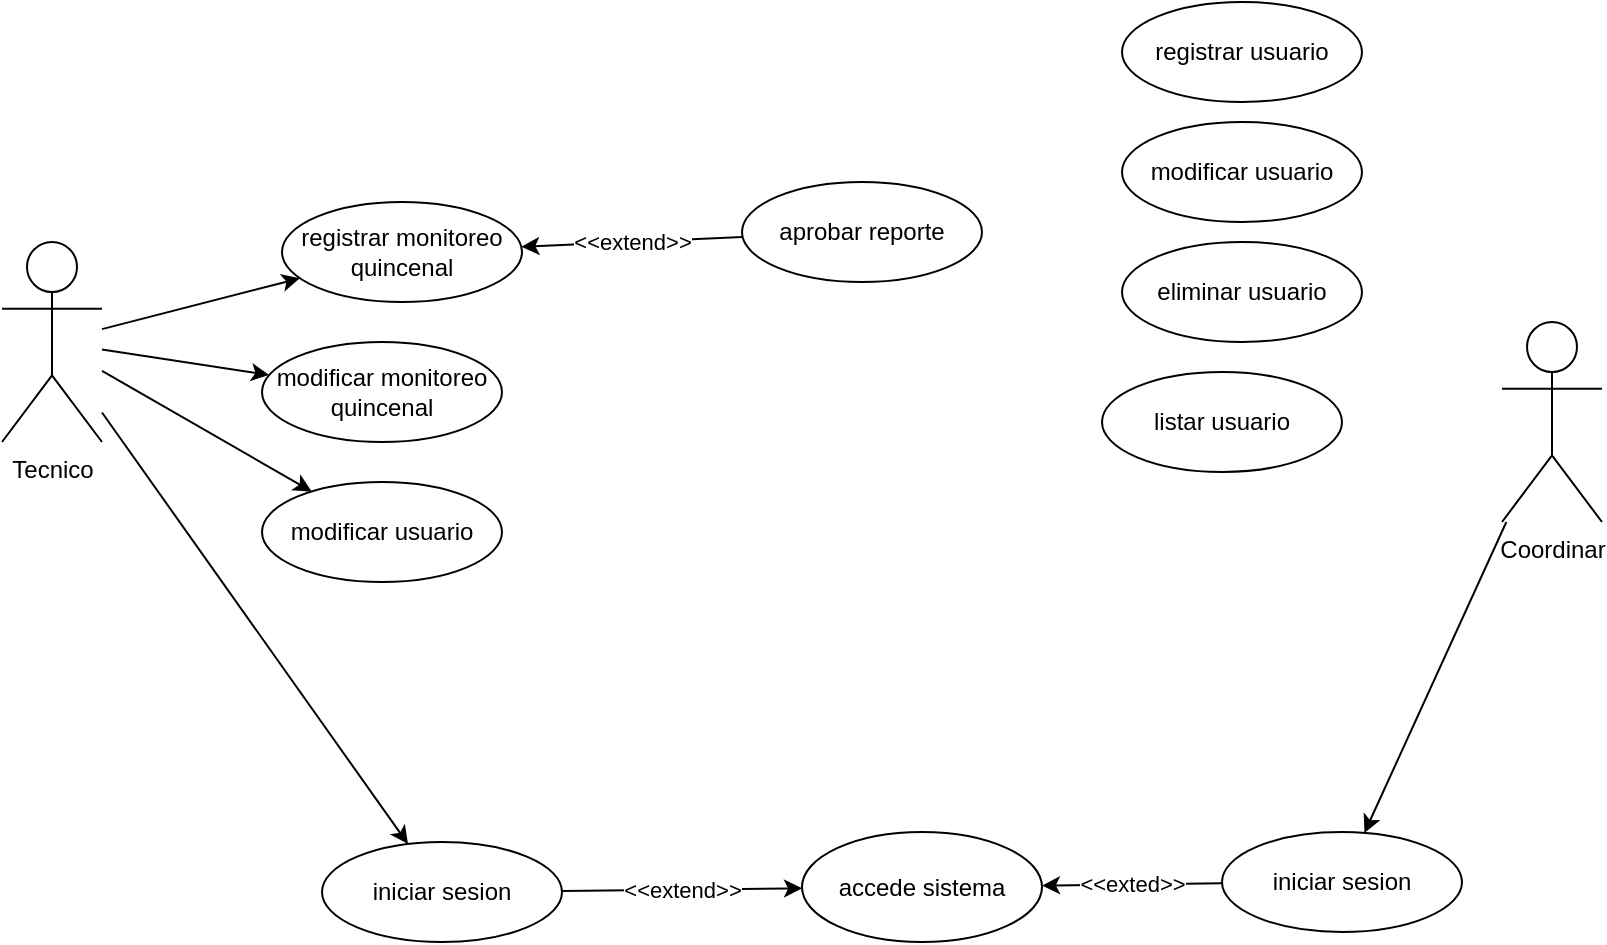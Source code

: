 <mxfile>
    <diagram id="u5rJVR3I6uRly9Z14s17" name="usesCaseOblivion">
        <mxGraphModel dx="784" dy="317" grid="1" gridSize="10" guides="1" tooltips="1" connect="1" arrows="1" fold="1" page="1" pageScale="1" pageWidth="827" pageHeight="1169" math="0" shadow="0">
            <root>
                <mxCell id="0"/>
                <mxCell id="1" parent="0"/>
                <mxCell id="1W9r8MoCh_ZaJ-FU2TnW-8" style="rounded=0;orthogonalLoop=1;jettySize=auto;html=1;" parent="1" source="2" target="1W9r8MoCh_ZaJ-FU2TnW-3" edge="1">
                    <mxGeometry relative="1" as="geometry"/>
                </mxCell>
                <mxCell id="1W9r8MoCh_ZaJ-FU2TnW-9" style="edgeStyle=none;rounded=0;orthogonalLoop=1;jettySize=auto;html=1;" parent="1" source="2" target="1W9r8MoCh_ZaJ-FU2TnW-4" edge="1">
                    <mxGeometry relative="1" as="geometry"/>
                </mxCell>
                <mxCell id="1W9r8MoCh_ZaJ-FU2TnW-10" style="edgeStyle=none;rounded=0;orthogonalLoop=1;jettySize=auto;html=1;" parent="1" source="2" target="1W9r8MoCh_ZaJ-FU2TnW-7" edge="1">
                    <mxGeometry relative="1" as="geometry"/>
                </mxCell>
                <mxCell id="1W9r8MoCh_ZaJ-FU2TnW-14" style="edgeStyle=none;rounded=0;orthogonalLoop=1;jettySize=auto;html=1;" parent="1" source="2" target="1W9r8MoCh_ZaJ-FU2TnW-12" edge="1">
                    <mxGeometry relative="1" as="geometry"/>
                </mxCell>
                <mxCell id="2" value="Tecnico" style="shape=umlActor;verticalLabelPosition=bottom;verticalAlign=top;html=1;outlineConnect=0;" parent="1" vertex="1">
                    <mxGeometry x="60" y="160" width="50" height="100" as="geometry"/>
                </mxCell>
                <mxCell id="1W9r8MoCh_ZaJ-FU2TnW-3" value="registrar monitoreo quincenal" style="ellipse;whiteSpace=wrap;html=1;" parent="1" vertex="1">
                    <mxGeometry x="200" y="140" width="120" height="50" as="geometry"/>
                </mxCell>
                <mxCell id="1W9r8MoCh_ZaJ-FU2TnW-4" value="modificar monitoreo quincenal" style="ellipse;whiteSpace=wrap;html=1;" parent="1" vertex="1">
                    <mxGeometry x="190" y="210" width="120" height="50" as="geometry"/>
                </mxCell>
                <mxCell id="1W9r8MoCh_ZaJ-FU2TnW-7" value="modificar usuario" style="ellipse;whiteSpace=wrap;html=1;" parent="1" vertex="1">
                    <mxGeometry x="190" y="280" width="120" height="50" as="geometry"/>
                </mxCell>
                <mxCell id="1W9r8MoCh_ZaJ-FU2TnW-19" style="edgeStyle=none;rounded=0;orthogonalLoop=1;jettySize=auto;html=1;" edge="1" parent="1" source="1W9r8MoCh_ZaJ-FU2TnW-11" target="1W9r8MoCh_ZaJ-FU2TnW-18">
                    <mxGeometry relative="1" as="geometry"/>
                </mxCell>
                <mxCell id="1W9r8MoCh_ZaJ-FU2TnW-11" value="Coordinar" style="shape=umlActor;verticalLabelPosition=bottom;verticalAlign=top;html=1;outlineConnect=0;" parent="1" vertex="1">
                    <mxGeometry x="810" y="200" width="50" height="100" as="geometry"/>
                </mxCell>
                <mxCell id="1W9r8MoCh_ZaJ-FU2TnW-16" value="&amp;lt;&amp;lt;extend&amp;gt;&amp;gt;" style="edgeStyle=none;rounded=0;orthogonalLoop=1;jettySize=auto;html=1;" edge="1" parent="1" source="1W9r8MoCh_ZaJ-FU2TnW-12" target="1W9r8MoCh_ZaJ-FU2TnW-15">
                    <mxGeometry relative="1" as="geometry"/>
                </mxCell>
                <mxCell id="1W9r8MoCh_ZaJ-FU2TnW-12" value="iniciar sesion" style="ellipse;whiteSpace=wrap;html=1;" parent="1" vertex="1">
                    <mxGeometry x="220" y="460" width="120" height="50" as="geometry"/>
                </mxCell>
                <mxCell id="1W9r8MoCh_ZaJ-FU2TnW-15" value="accede sistema" style="ellipse;whiteSpace=wrap;html=1;" vertex="1" parent="1">
                    <mxGeometry x="460" y="455" width="120" height="55" as="geometry"/>
                </mxCell>
                <mxCell id="1W9r8MoCh_ZaJ-FU2TnW-20" value="&amp;lt;&amp;lt;exted&amp;gt;&amp;gt;" style="edgeStyle=none;rounded=0;orthogonalLoop=1;jettySize=auto;html=1;" edge="1" parent="1" source="1W9r8MoCh_ZaJ-FU2TnW-18" target="1W9r8MoCh_ZaJ-FU2TnW-15">
                    <mxGeometry relative="1" as="geometry"/>
                </mxCell>
                <mxCell id="1W9r8MoCh_ZaJ-FU2TnW-18" value="iniciar sesion" style="ellipse;whiteSpace=wrap;html=1;" vertex="1" parent="1">
                    <mxGeometry x="670" y="455" width="120" height="50" as="geometry"/>
                </mxCell>
                <mxCell id="1W9r8MoCh_ZaJ-FU2TnW-21" value="registrar usuario" style="ellipse;whiteSpace=wrap;html=1;" vertex="1" parent="1">
                    <mxGeometry x="620" y="40" width="120" height="50" as="geometry"/>
                </mxCell>
                <mxCell id="1W9r8MoCh_ZaJ-FU2TnW-22" value="modificar usuario" style="ellipse;whiteSpace=wrap;html=1;" vertex="1" parent="1">
                    <mxGeometry x="620" y="100" width="120" height="50" as="geometry"/>
                </mxCell>
                <mxCell id="1W9r8MoCh_ZaJ-FU2TnW-23" value="eliminar usuario" style="ellipse;whiteSpace=wrap;html=1;" vertex="1" parent="1">
                    <mxGeometry x="620" y="160" width="120" height="50" as="geometry"/>
                </mxCell>
                <mxCell id="1W9r8MoCh_ZaJ-FU2TnW-24" value="listar usuario" style="ellipse;whiteSpace=wrap;html=1;" vertex="1" parent="1">
                    <mxGeometry x="610" y="225" width="120" height="50" as="geometry"/>
                </mxCell>
                <mxCell id="1W9r8MoCh_ZaJ-FU2TnW-28" value="&amp;lt;&amp;lt;extend&amp;gt;&amp;gt;" style="edgeStyle=none;rounded=0;orthogonalLoop=1;jettySize=auto;html=1;" edge="1" parent="1" source="1W9r8MoCh_ZaJ-FU2TnW-25" target="1W9r8MoCh_ZaJ-FU2TnW-3">
                    <mxGeometry relative="1" as="geometry"/>
                </mxCell>
                <mxCell id="1W9r8MoCh_ZaJ-FU2TnW-25" value="aprobar reporte" style="ellipse;whiteSpace=wrap;html=1;" vertex="1" parent="1">
                    <mxGeometry x="430" y="130" width="120" height="50" as="geometry"/>
                </mxCell>
            </root>
        </mxGraphModel>
    </diagram>
</mxfile>